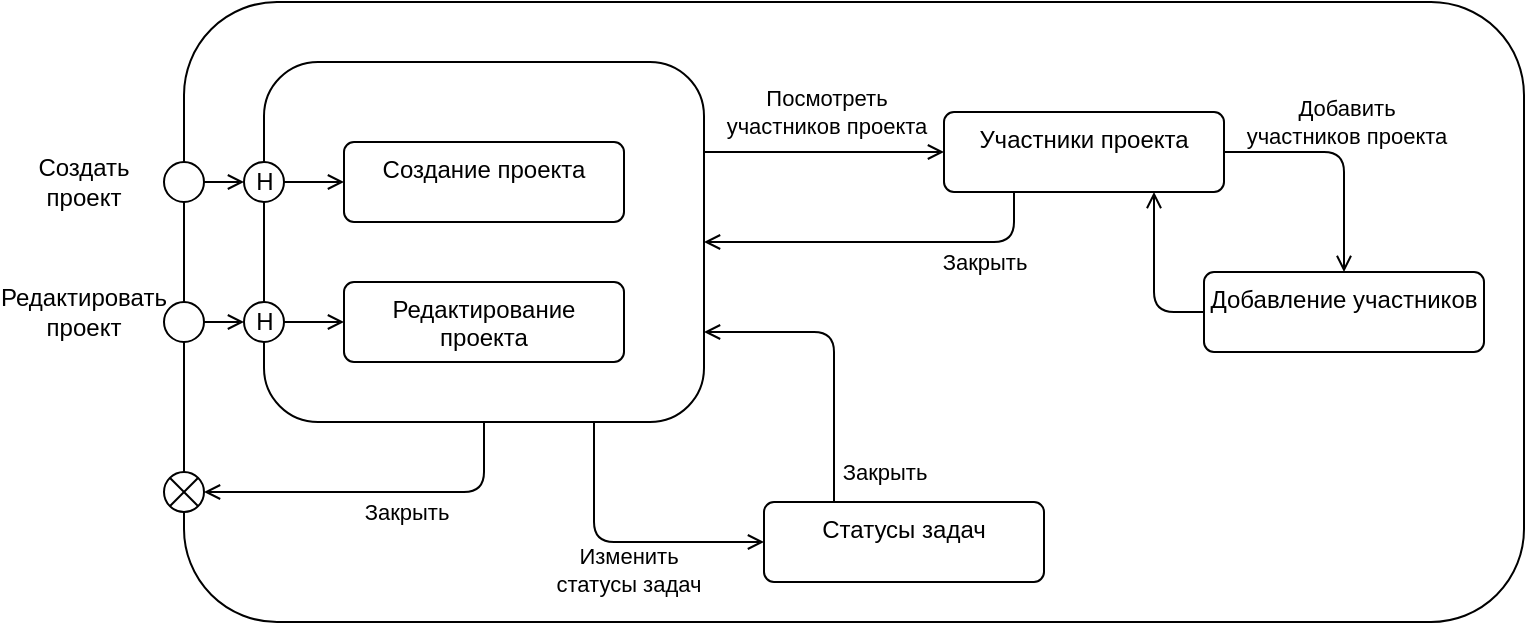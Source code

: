 <mxfile version="22.1.16" type="device">
  <diagram name="Страница — 1" id="x8XwpGseHy-KrAjlBG7h">
    <mxGraphModel dx="842" dy="568" grid="1" gridSize="10" guides="1" tooltips="1" connect="1" arrows="1" fold="1" page="1" pageScale="1" pageWidth="827" pageHeight="1169" math="0" shadow="0">
      <root>
        <mxCell id="0" />
        <mxCell id="1" parent="0" />
        <mxCell id="rRJigw9USVJfbrqrz50L-1" value="" style="rounded=1;whiteSpace=wrap;html=1;" vertex="1" parent="1">
          <mxGeometry x="110" y="330" width="670" height="310" as="geometry" />
        </mxCell>
        <mxCell id="rRJigw9USVJfbrqrz50L-2" value="" style="rounded=1;whiteSpace=wrap;html=1;" vertex="1" parent="1">
          <mxGeometry x="150" y="360" width="220" height="180" as="geometry" />
        </mxCell>
        <mxCell id="rRJigw9USVJfbrqrz50L-3" value="Создание проекта" style="html=1;align=center;verticalAlign=top;rounded=1;absoluteArcSize=1;arcSize=10;dashed=0;whiteSpace=wrap;" vertex="1" parent="1">
          <mxGeometry x="190" y="400" width="140" height="40" as="geometry" />
        </mxCell>
        <mxCell id="rRJigw9USVJfbrqrz50L-4" value="Редактирование проекта" style="html=1;align=center;verticalAlign=top;rounded=1;absoluteArcSize=1;arcSize=10;dashed=0;whiteSpace=wrap;" vertex="1" parent="1">
          <mxGeometry x="190" y="470" width="140" height="40" as="geometry" />
        </mxCell>
        <mxCell id="rRJigw9USVJfbrqrz50L-5" value="H" style="ellipse;html=1;" vertex="1" parent="1">
          <mxGeometry x="140" y="410" width="20" height="20" as="geometry" />
        </mxCell>
        <mxCell id="rRJigw9USVJfbrqrz50L-6" value="H" style="ellipse;html=1;" vertex="1" parent="1">
          <mxGeometry x="140" y="480" width="20" height="20" as="geometry" />
        </mxCell>
        <mxCell id="rRJigw9USVJfbrqrz50L-7" value="" style="endArrow=open;html=1;rounded=0;exitX=1;exitY=0.5;exitDx=0;exitDy=0;entryX=0;entryY=0.5;entryDx=0;entryDy=0;endFill=0;" edge="1" parent="1" source="rRJigw9USVJfbrqrz50L-5" target="rRJigw9USVJfbrqrz50L-3">
          <mxGeometry width="50" height="50" relative="1" as="geometry">
            <mxPoint x="470" y="510" as="sourcePoint" />
            <mxPoint x="520" y="460" as="targetPoint" />
          </mxGeometry>
        </mxCell>
        <mxCell id="rRJigw9USVJfbrqrz50L-8" value="" style="endArrow=open;html=1;rounded=0;exitX=1;exitY=0.5;exitDx=0;exitDy=0;entryX=0;entryY=0.5;entryDx=0;entryDy=0;endFill=0;" edge="1" parent="1" source="rRJigw9USVJfbrqrz50L-6" target="rRJigw9USVJfbrqrz50L-4">
          <mxGeometry width="50" height="50" relative="1" as="geometry">
            <mxPoint x="170" y="430" as="sourcePoint" />
            <mxPoint x="200" y="430" as="targetPoint" />
          </mxGeometry>
        </mxCell>
        <mxCell id="rRJigw9USVJfbrqrz50L-9" value="" style="shape=sumEllipse;perimeter=ellipsePerimeter;html=1;backgroundOutline=1;" vertex="1" parent="1">
          <mxGeometry x="100" y="565" width="20" height="20" as="geometry" />
        </mxCell>
        <mxCell id="rRJigw9USVJfbrqrz50L-10" value="" style="ellipse;" vertex="1" parent="1">
          <mxGeometry x="100" y="410" width="20" height="20" as="geometry" />
        </mxCell>
        <mxCell id="rRJigw9USVJfbrqrz50L-11" value="" style="ellipse;" vertex="1" parent="1">
          <mxGeometry x="100" y="480" width="20" height="20" as="geometry" />
        </mxCell>
        <mxCell id="rRJigw9USVJfbrqrz50L-12" value="Создать проект" style="text;html=1;strokeColor=none;fillColor=none;align=center;verticalAlign=middle;whiteSpace=wrap;rounded=0;" vertex="1" parent="1">
          <mxGeometry x="30" y="405" width="60" height="30" as="geometry" />
        </mxCell>
        <mxCell id="rRJigw9USVJfbrqrz50L-13" value="Редактировать проект" style="text;html=1;strokeColor=none;fillColor=none;align=center;verticalAlign=middle;whiteSpace=wrap;rounded=0;" vertex="1" parent="1">
          <mxGeometry x="30" y="470" width="60" height="30" as="geometry" />
        </mxCell>
        <mxCell id="rRJigw9USVJfbrqrz50L-14" value="" style="endArrow=open;html=1;rounded=0;exitX=1;exitY=0.5;exitDx=0;exitDy=0;entryX=0;entryY=0.5;entryDx=0;entryDy=0;endFill=0;" edge="1" parent="1" source="rRJigw9USVJfbrqrz50L-11" target="rRJigw9USVJfbrqrz50L-6">
          <mxGeometry width="50" height="50" relative="1" as="geometry">
            <mxPoint x="170" y="500" as="sourcePoint" />
            <mxPoint x="200" y="500" as="targetPoint" />
          </mxGeometry>
        </mxCell>
        <mxCell id="rRJigw9USVJfbrqrz50L-15" value="" style="endArrow=open;html=1;rounded=0;exitX=1;exitY=0.5;exitDx=0;exitDy=0;entryX=0;entryY=0.5;entryDx=0;entryDy=0;endFill=0;" edge="1" parent="1" source="rRJigw9USVJfbrqrz50L-10" target="rRJigw9USVJfbrqrz50L-5">
          <mxGeometry width="50" height="50" relative="1" as="geometry">
            <mxPoint x="130" y="500" as="sourcePoint" />
            <mxPoint x="150" y="500" as="targetPoint" />
          </mxGeometry>
        </mxCell>
        <mxCell id="rRJigw9USVJfbrqrz50L-16" value="" style="endArrow=open;html=1;rounded=1;exitX=0.5;exitY=1;exitDx=0;exitDy=0;entryX=1;entryY=0.5;entryDx=0;entryDy=0;endFill=0;curved=0;" edge="1" parent="1" source="rRJigw9USVJfbrqrz50L-2" target="rRJigw9USVJfbrqrz50L-9">
          <mxGeometry width="50" height="50" relative="1" as="geometry">
            <mxPoint x="130" y="430" as="sourcePoint" />
            <mxPoint x="150" y="430" as="targetPoint" />
            <Array as="points">
              <mxPoint x="260" y="575" />
            </Array>
          </mxGeometry>
        </mxCell>
        <mxCell id="rRJigw9USVJfbrqrz50L-17" value="Закрыть" style="edgeLabel;html=1;align=center;verticalAlign=middle;resizable=0;points=[];" vertex="1" connectable="0" parent="rRJigw9USVJfbrqrz50L-16">
          <mxGeometry x="-0.412" y="1" relative="1" as="geometry">
            <mxPoint x="-23" y="9" as="offset" />
          </mxGeometry>
        </mxCell>
        <mxCell id="rRJigw9USVJfbrqrz50L-20" value="Статусы задач" style="html=1;align=center;verticalAlign=top;rounded=1;absoluteArcSize=1;arcSize=10;dashed=0;whiteSpace=wrap;" vertex="1" parent="1">
          <mxGeometry x="400" y="580" width="140" height="40" as="geometry" />
        </mxCell>
        <mxCell id="rRJigw9USVJfbrqrz50L-21" value="" style="endArrow=open;html=1;rounded=1;exitX=0.75;exitY=1;exitDx=0;exitDy=0;entryX=0;entryY=0.5;entryDx=0;entryDy=0;endFill=0;curved=0;" edge="1" parent="1" source="rRJigw9USVJfbrqrz50L-2" target="rRJigw9USVJfbrqrz50L-20">
          <mxGeometry width="50" height="50" relative="1" as="geometry">
            <mxPoint x="170" y="500" as="sourcePoint" />
            <mxPoint x="200" y="500" as="targetPoint" />
            <Array as="points">
              <mxPoint x="315" y="600" />
            </Array>
          </mxGeometry>
        </mxCell>
        <mxCell id="rRJigw9USVJfbrqrz50L-22" value="Изменить&lt;br&gt;статусы задач" style="edgeLabel;html=1;align=center;verticalAlign=middle;resizable=0;points=[];" vertex="1" connectable="0" parent="rRJigw9USVJfbrqrz50L-21">
          <mxGeometry x="-0.124" relative="1" as="geometry">
            <mxPoint x="13" y="14" as="offset" />
          </mxGeometry>
        </mxCell>
        <mxCell id="rRJigw9USVJfbrqrz50L-24" value="" style="endArrow=open;html=1;rounded=1;exitX=0.25;exitY=0;exitDx=0;exitDy=0;entryX=1;entryY=0.75;entryDx=0;entryDy=0;endFill=0;curved=0;" edge="1" parent="1" source="rRJigw9USVJfbrqrz50L-20" target="rRJigw9USVJfbrqrz50L-2">
          <mxGeometry width="50" height="50" relative="1" as="geometry">
            <mxPoint x="270" y="550" as="sourcePoint" />
            <mxPoint x="130" y="585" as="targetPoint" />
            <Array as="points">
              <mxPoint x="435" y="495" />
            </Array>
          </mxGeometry>
        </mxCell>
        <mxCell id="rRJigw9USVJfbrqrz50L-25" value="Закрыть" style="edgeLabel;html=1;align=center;verticalAlign=middle;resizable=0;points=[];" vertex="1" connectable="0" parent="rRJigw9USVJfbrqrz50L-24">
          <mxGeometry x="-0.412" y="1" relative="1" as="geometry">
            <mxPoint x="26" y="29" as="offset" />
          </mxGeometry>
        </mxCell>
        <mxCell id="rRJigw9USVJfbrqrz50L-26" value="Участники проекта" style="html=1;align=center;verticalAlign=top;rounded=1;absoluteArcSize=1;arcSize=10;dashed=0;whiteSpace=wrap;" vertex="1" parent="1">
          <mxGeometry x="490" y="385" width="140" height="40" as="geometry" />
        </mxCell>
        <mxCell id="rRJigw9USVJfbrqrz50L-27" value="" style="endArrow=open;html=1;rounded=0;exitX=1;exitY=0.25;exitDx=0;exitDy=0;entryX=0;entryY=0.5;entryDx=0;entryDy=0;endFill=0;" edge="1" parent="1" source="rRJigw9USVJfbrqrz50L-2" target="rRJigw9USVJfbrqrz50L-26">
          <mxGeometry width="50" height="50" relative="1" as="geometry">
            <mxPoint x="170" y="430" as="sourcePoint" />
            <mxPoint x="200" y="430" as="targetPoint" />
          </mxGeometry>
        </mxCell>
        <mxCell id="rRJigw9USVJfbrqrz50L-28" value="Посмотреть&lt;br&gt;участников проекта" style="edgeLabel;html=1;align=center;verticalAlign=middle;resizable=0;points=[];" vertex="1" connectable="0" parent="rRJigw9USVJfbrqrz50L-27">
          <mxGeometry x="-0.127" relative="1" as="geometry">
            <mxPoint x="8" y="-20" as="offset" />
          </mxGeometry>
        </mxCell>
        <mxCell id="rRJigw9USVJfbrqrz50L-29" value="" style="endArrow=open;html=1;rounded=1;exitX=0.25;exitY=1;exitDx=0;exitDy=0;entryX=1;entryY=0.5;entryDx=0;entryDy=0;endFill=0;curved=0;" edge="1" parent="1" source="rRJigw9USVJfbrqrz50L-26" target="rRJigw9USVJfbrqrz50L-2">
          <mxGeometry width="50" height="50" relative="1" as="geometry">
            <mxPoint x="445" y="590" as="sourcePoint" />
            <mxPoint x="380" y="505" as="targetPoint" />
            <Array as="points">
              <mxPoint x="525" y="450" />
            </Array>
          </mxGeometry>
        </mxCell>
        <mxCell id="rRJigw9USVJfbrqrz50L-30" value="Закрыть" style="edgeLabel;html=1;align=center;verticalAlign=middle;resizable=0;points=[];" vertex="1" connectable="0" parent="rRJigw9USVJfbrqrz50L-29">
          <mxGeometry x="-0.412" y="1" relative="1" as="geometry">
            <mxPoint x="13" y="9" as="offset" />
          </mxGeometry>
        </mxCell>
        <mxCell id="rRJigw9USVJfbrqrz50L-31" value="Добавление участников" style="html=1;align=center;verticalAlign=top;rounded=1;absoluteArcSize=1;arcSize=10;dashed=0;whiteSpace=wrap;" vertex="1" parent="1">
          <mxGeometry x="620" y="465" width="140" height="40" as="geometry" />
        </mxCell>
        <mxCell id="rRJigw9USVJfbrqrz50L-32" value="" style="endArrow=open;html=1;rounded=1;exitX=1;exitY=0.5;exitDx=0;exitDy=0;entryX=0.5;entryY=0;entryDx=0;entryDy=0;endFill=0;curved=0;" edge="1" parent="1" source="rRJigw9USVJfbrqrz50L-26" target="rRJigw9USVJfbrqrz50L-31">
          <mxGeometry width="50" height="50" relative="1" as="geometry">
            <mxPoint x="535" y="435" as="sourcePoint" />
            <mxPoint x="380" y="460" as="targetPoint" />
            <Array as="points">
              <mxPoint x="690" y="405" />
            </Array>
          </mxGeometry>
        </mxCell>
        <mxCell id="rRJigw9USVJfbrqrz50L-33" value="Добавить&lt;br&gt;участников проекта" style="edgeLabel;html=1;align=center;verticalAlign=middle;resizable=0;points=[];" vertex="1" connectable="0" parent="rRJigw9USVJfbrqrz50L-32">
          <mxGeometry x="-0.412" y="1" relative="1" as="geometry">
            <mxPoint x="25" y="-14" as="offset" />
          </mxGeometry>
        </mxCell>
        <mxCell id="rRJigw9USVJfbrqrz50L-34" value="" style="endArrow=open;html=1;rounded=1;exitX=0;exitY=0.5;exitDx=0;exitDy=0;entryX=0.75;entryY=1;entryDx=0;entryDy=0;endFill=0;curved=0;" edge="1" parent="1" source="rRJigw9USVJfbrqrz50L-31" target="rRJigw9USVJfbrqrz50L-26">
          <mxGeometry width="50" height="50" relative="1" as="geometry">
            <mxPoint x="170" y="430" as="sourcePoint" />
            <mxPoint x="200" y="430" as="targetPoint" />
            <Array as="points">
              <mxPoint x="595" y="485" />
            </Array>
          </mxGeometry>
        </mxCell>
      </root>
    </mxGraphModel>
  </diagram>
</mxfile>
